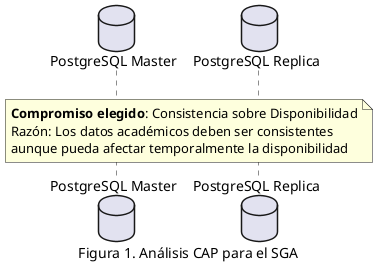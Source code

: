 @startuml CAP_Tradeoff
caption Figura 1. Análisis CAP para el SGA

database "PostgreSQL Master" as Master
database "PostgreSQL Replica" as Replica

Master -[hidden]-> Replica

note over Master, Replica
  **Compromiso elegido**: Consistencia sobre Disponibilidad
  Razón: Los datos académicos deben ser consistentes
  aunque pueda afectar temporalmente la disponibilidad
end note

@enduml